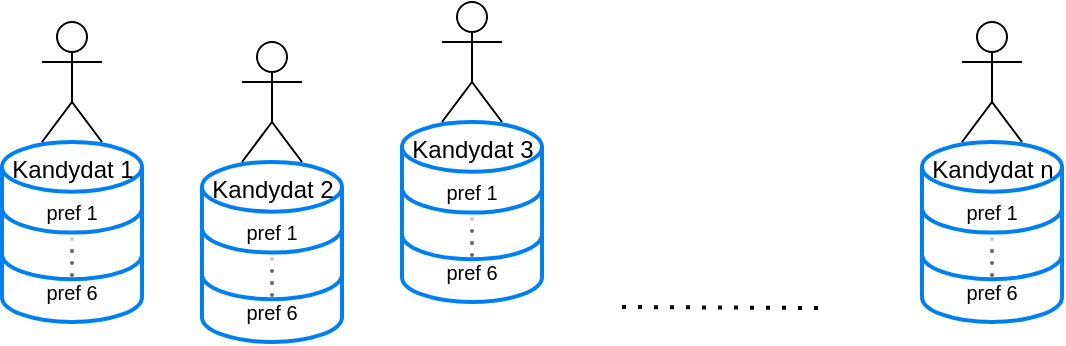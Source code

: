 <mxfile version="22.1.21" type="device">
  <diagram name="Page-1" id="GFgM7mLN66Vzs402lKLu">
    <mxGraphModel dx="701" dy="447" grid="1" gridSize="10" guides="1" tooltips="1" connect="1" arrows="1" fold="1" page="1" pageScale="1" pageWidth="827" pageHeight="1169" math="0" shadow="0">
      <root>
        <mxCell id="0" />
        <mxCell id="1" parent="0" />
        <mxCell id="Ug4eZrL3MaVig_qlYfi--2" value="" style="html=1;verticalLabelPosition=bottom;align=center;labelBackgroundColor=#ffffff;verticalAlign=top;strokeWidth=2;strokeColor=#0080F0;shadow=0;dashed=0;shape=mxgraph.ios7.icons.data;" vertex="1" parent="1">
          <mxGeometry x="250" y="270" width="70" height="90" as="geometry" />
        </mxCell>
        <mxCell id="Ug4eZrL3MaVig_qlYfi--5" value="&lt;font style=&quot;font-size: 10px;&quot;&gt;pref 1&lt;/font&gt;" style="text;html=1;strokeColor=none;fillColor=none;align=center;verticalAlign=middle;whiteSpace=wrap;rounded=0;" vertex="1" parent="1">
          <mxGeometry x="255" y="290" width="60" height="30" as="geometry" />
        </mxCell>
        <mxCell id="Ug4eZrL3MaVig_qlYfi--6" value="&lt;font style=&quot;font-size: 10px;&quot;&gt;pref 6&lt;/font&gt;" style="text;html=1;strokeColor=none;fillColor=none;align=center;verticalAlign=middle;whiteSpace=wrap;rounded=0;" vertex="1" parent="1">
          <mxGeometry x="255" y="330" width="60" height="30" as="geometry" />
        </mxCell>
        <mxCell id="Ug4eZrL3MaVig_qlYfi--8" value="" style="verticalLabelPosition=bottom;verticalAlign=top;html=1;shadow=0;dashed=0;strokeWidth=1;shape=mxgraph.ios.iPageControl;fillColor=#666666;strokeColor=#cccccc;sketch=0;rotation=90;" vertex="1" parent="1">
          <mxGeometry x="275" y="325" width="20" height="5" as="geometry" />
        </mxCell>
        <mxCell id="Ug4eZrL3MaVig_qlYfi--9" value="Kandydat 1" style="shape=umlActor;verticalLabelPosition=bottom;verticalAlign=top;html=1;outlineConnect=0;" vertex="1" parent="1">
          <mxGeometry x="270" y="210" width="30" height="60" as="geometry" />
        </mxCell>
        <mxCell id="Ug4eZrL3MaVig_qlYfi--10" value="" style="html=1;verticalLabelPosition=bottom;align=center;labelBackgroundColor=#ffffff;verticalAlign=top;strokeWidth=2;strokeColor=#0080F0;shadow=0;dashed=0;shape=mxgraph.ios7.icons.data;" vertex="1" parent="1">
          <mxGeometry x="350" y="280" width="70" height="90" as="geometry" />
        </mxCell>
        <mxCell id="Ug4eZrL3MaVig_qlYfi--11" value="&lt;font style=&quot;font-size: 10px;&quot;&gt;pref 1&lt;/font&gt;" style="text;html=1;strokeColor=none;fillColor=none;align=center;verticalAlign=middle;whiteSpace=wrap;rounded=0;" vertex="1" parent="1">
          <mxGeometry x="355" y="300" width="60" height="30" as="geometry" />
        </mxCell>
        <mxCell id="Ug4eZrL3MaVig_qlYfi--12" value="&lt;font style=&quot;font-size: 10px;&quot;&gt;pref 6&lt;/font&gt;" style="text;html=1;strokeColor=none;fillColor=none;align=center;verticalAlign=middle;whiteSpace=wrap;rounded=0;" vertex="1" parent="1">
          <mxGeometry x="355" y="340" width="60" height="30" as="geometry" />
        </mxCell>
        <mxCell id="Ug4eZrL3MaVig_qlYfi--13" value="" style="verticalLabelPosition=bottom;verticalAlign=top;html=1;shadow=0;dashed=0;strokeWidth=1;shape=mxgraph.ios.iPageControl;fillColor=#666666;strokeColor=#cccccc;sketch=0;rotation=90;" vertex="1" parent="1">
          <mxGeometry x="375" y="335" width="20" height="5" as="geometry" />
        </mxCell>
        <mxCell id="Ug4eZrL3MaVig_qlYfi--14" value="Kandydat 2" style="shape=umlActor;verticalLabelPosition=bottom;verticalAlign=top;html=1;outlineConnect=0;" vertex="1" parent="1">
          <mxGeometry x="370" y="220" width="30" height="60" as="geometry" />
        </mxCell>
        <mxCell id="Ug4eZrL3MaVig_qlYfi--21" value="" style="html=1;verticalLabelPosition=bottom;align=center;labelBackgroundColor=#ffffff;verticalAlign=top;strokeWidth=2;strokeColor=#0080F0;shadow=0;dashed=0;shape=mxgraph.ios7.icons.data;" vertex="1" parent="1">
          <mxGeometry x="450" y="260" width="70" height="90" as="geometry" />
        </mxCell>
        <mxCell id="Ug4eZrL3MaVig_qlYfi--22" value="&lt;font style=&quot;font-size: 10px;&quot;&gt;pref 1&lt;/font&gt;" style="text;html=1;strokeColor=none;fillColor=none;align=center;verticalAlign=middle;whiteSpace=wrap;rounded=0;" vertex="1" parent="1">
          <mxGeometry x="455" y="280" width="60" height="30" as="geometry" />
        </mxCell>
        <mxCell id="Ug4eZrL3MaVig_qlYfi--23" value="&lt;font style=&quot;font-size: 10px;&quot;&gt;pref 6&lt;/font&gt;" style="text;html=1;strokeColor=none;fillColor=none;align=center;verticalAlign=middle;whiteSpace=wrap;rounded=0;" vertex="1" parent="1">
          <mxGeometry x="455" y="320" width="60" height="30" as="geometry" />
        </mxCell>
        <mxCell id="Ug4eZrL3MaVig_qlYfi--24" value="" style="verticalLabelPosition=bottom;verticalAlign=top;html=1;shadow=0;dashed=0;strokeWidth=1;shape=mxgraph.ios.iPageControl;fillColor=#666666;strokeColor=#cccccc;sketch=0;rotation=90;" vertex="1" parent="1">
          <mxGeometry x="475" y="315" width="20" height="5" as="geometry" />
        </mxCell>
        <mxCell id="Ug4eZrL3MaVig_qlYfi--25" value="Kandydat 3" style="shape=umlActor;verticalLabelPosition=bottom;verticalAlign=top;html=1;outlineConnect=0;" vertex="1" parent="1">
          <mxGeometry x="470" y="200" width="30" height="60" as="geometry" />
        </mxCell>
        <mxCell id="Ug4eZrL3MaVig_qlYfi--26" value="" style="endArrow=none;dashed=1;html=1;dashPattern=1 3;strokeWidth=2;rounded=0;" edge="1" parent="1">
          <mxGeometry width="50" height="50" relative="1" as="geometry">
            <mxPoint x="560" y="352.5" as="sourcePoint" />
            <mxPoint x="660" y="353" as="targetPoint" />
          </mxGeometry>
        </mxCell>
        <mxCell id="Ug4eZrL3MaVig_qlYfi--27" value="" style="html=1;verticalLabelPosition=bottom;align=center;labelBackgroundColor=#ffffff;verticalAlign=top;strokeWidth=2;strokeColor=#0080F0;shadow=0;dashed=0;shape=mxgraph.ios7.icons.data;" vertex="1" parent="1">
          <mxGeometry x="710" y="270" width="70" height="90" as="geometry" />
        </mxCell>
        <mxCell id="Ug4eZrL3MaVig_qlYfi--28" value="&lt;font style=&quot;font-size: 10px;&quot;&gt;pref 1&lt;/font&gt;" style="text;html=1;strokeColor=none;fillColor=none;align=center;verticalAlign=middle;whiteSpace=wrap;rounded=0;" vertex="1" parent="1">
          <mxGeometry x="715" y="290" width="60" height="30" as="geometry" />
        </mxCell>
        <mxCell id="Ug4eZrL3MaVig_qlYfi--29" value="&lt;font style=&quot;font-size: 10px;&quot;&gt;pref 6&lt;/font&gt;" style="text;html=1;strokeColor=none;fillColor=none;align=center;verticalAlign=middle;whiteSpace=wrap;rounded=0;" vertex="1" parent="1">
          <mxGeometry x="715" y="330" width="60" height="30" as="geometry" />
        </mxCell>
        <mxCell id="Ug4eZrL3MaVig_qlYfi--30" value="" style="verticalLabelPosition=bottom;verticalAlign=top;html=1;shadow=0;dashed=0;strokeWidth=1;shape=mxgraph.ios.iPageControl;fillColor=#666666;strokeColor=#cccccc;sketch=0;rotation=90;" vertex="1" parent="1">
          <mxGeometry x="735" y="325" width="20" height="5" as="geometry" />
        </mxCell>
        <mxCell id="Ug4eZrL3MaVig_qlYfi--31" value="Kandydat n" style="shape=umlActor;verticalLabelPosition=bottom;verticalAlign=top;html=1;outlineConnect=0;" vertex="1" parent="1">
          <mxGeometry x="730" y="210" width="30" height="60" as="geometry" />
        </mxCell>
      </root>
    </mxGraphModel>
  </diagram>
</mxfile>

